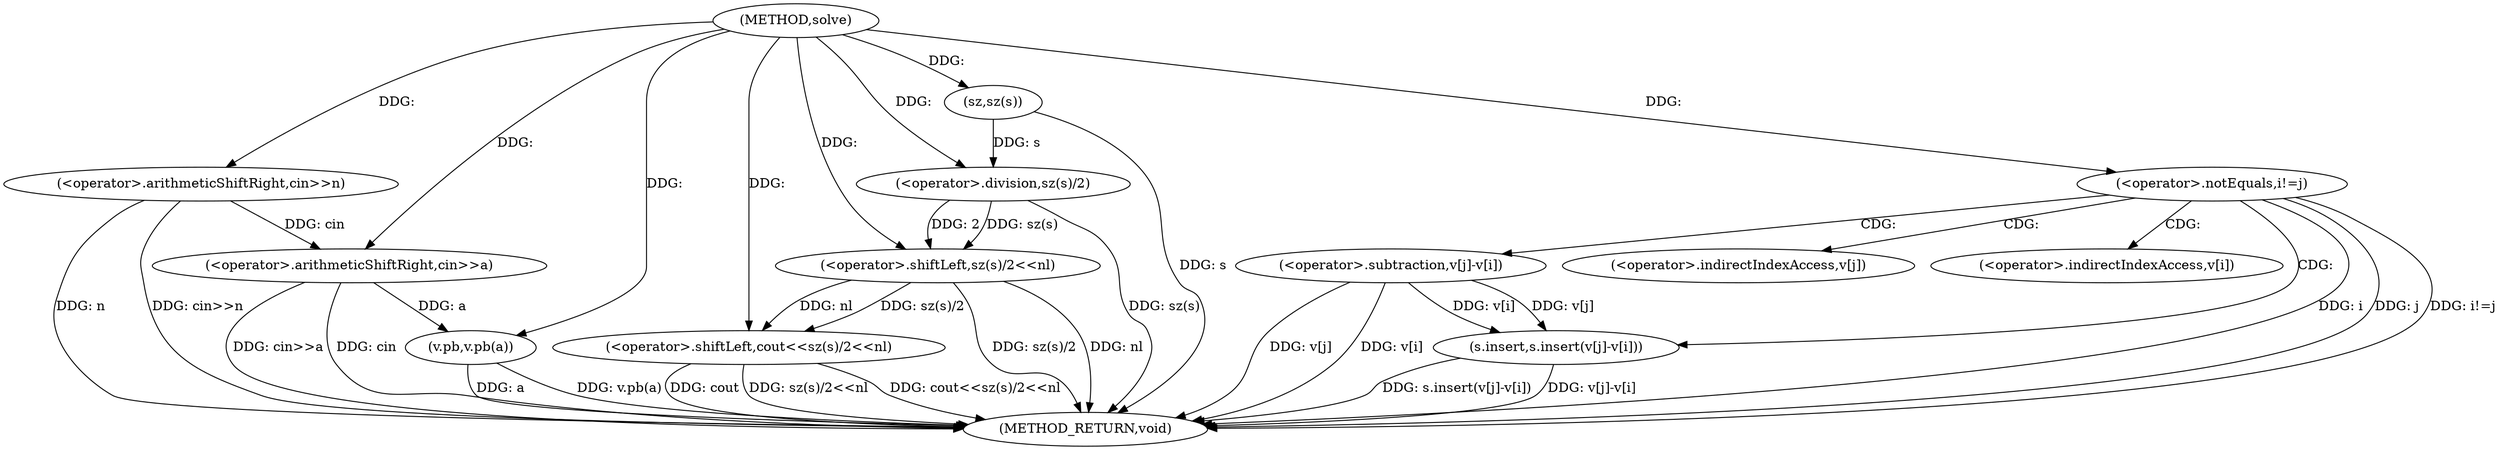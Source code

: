 digraph "solve" {  
"1000242" [label = "(METHOD,solve)" ]
"1000280" [label = "(METHOD_RETURN,void)" ]
"1000245" [label = "(<operator>.arithmeticShiftRight,cin>>n)" ]
"1000272" [label = "(<operator>.shiftLeft,cout<<sz(s)/2<<nl)" ]
"1000252" [label = "(<operator>.arithmeticShiftRight,cin>>a)" ]
"1000255" [label = "(v.pb,v.pb(a))" ]
"1000274" [label = "(<operator>.shiftLeft,sz(s)/2<<nl)" ]
"1000260" [label = "(<operator>.notEquals,i!=j)" ]
"1000275" [label = "(<operator>.division,sz(s)/2)" ]
"1000264" [label = "(s.insert,s.insert(v[j]-v[i]))" ]
"1000276" [label = "(sz,sz(s))" ]
"1000265" [label = "(<operator>.subtraction,v[j]-v[i])" ]
"1000266" [label = "(<operator>.indirectIndexAccess,v[j])" ]
"1000269" [label = "(<operator>.indirectIndexAccess,v[i])" ]
  "1000245" -> "1000280"  [ label = "DDG: n"] 
  "1000245" -> "1000280"  [ label = "DDG: cin>>n"] 
  "1000252" -> "1000280"  [ label = "DDG: cin"] 
  "1000252" -> "1000280"  [ label = "DDG: cin>>a"] 
  "1000255" -> "1000280"  [ label = "DDG: a"] 
  "1000255" -> "1000280"  [ label = "DDG: v.pb(a)"] 
  "1000260" -> "1000280"  [ label = "DDG: i"] 
  "1000260" -> "1000280"  [ label = "DDG: j"] 
  "1000260" -> "1000280"  [ label = "DDG: i!=j"] 
  "1000265" -> "1000280"  [ label = "DDG: v[j]"] 
  "1000265" -> "1000280"  [ label = "DDG: v[i]"] 
  "1000264" -> "1000280"  [ label = "DDG: v[j]-v[i]"] 
  "1000264" -> "1000280"  [ label = "DDG: s.insert(v[j]-v[i])"] 
  "1000276" -> "1000280"  [ label = "DDG: s"] 
  "1000275" -> "1000280"  [ label = "DDG: sz(s)"] 
  "1000274" -> "1000280"  [ label = "DDG: sz(s)/2"] 
  "1000272" -> "1000280"  [ label = "DDG: sz(s)/2<<nl"] 
  "1000272" -> "1000280"  [ label = "DDG: cout<<sz(s)/2<<nl"] 
  "1000272" -> "1000280"  [ label = "DDG: cout"] 
  "1000274" -> "1000280"  [ label = "DDG: nl"] 
  "1000242" -> "1000245"  [ label = "DDG: "] 
  "1000242" -> "1000272"  [ label = "DDG: "] 
  "1000274" -> "1000272"  [ label = "DDG: nl"] 
  "1000274" -> "1000272"  [ label = "DDG: sz(s)/2"] 
  "1000245" -> "1000252"  [ label = "DDG: cin"] 
  "1000242" -> "1000252"  [ label = "DDG: "] 
  "1000252" -> "1000255"  [ label = "DDG: a"] 
  "1000242" -> "1000255"  [ label = "DDG: "] 
  "1000275" -> "1000274"  [ label = "DDG: 2"] 
  "1000275" -> "1000274"  [ label = "DDG: sz(s)"] 
  "1000242" -> "1000274"  [ label = "DDG: "] 
  "1000276" -> "1000275"  [ label = "DDG: s"] 
  "1000242" -> "1000275"  [ label = "DDG: "] 
  "1000242" -> "1000260"  [ label = "DDG: "] 
  "1000242" -> "1000276"  [ label = "DDG: "] 
  "1000265" -> "1000264"  [ label = "DDG: v[i]"] 
  "1000265" -> "1000264"  [ label = "DDG: v[j]"] 
  "1000260" -> "1000269"  [ label = "CDG: "] 
  "1000260" -> "1000265"  [ label = "CDG: "] 
  "1000260" -> "1000266"  [ label = "CDG: "] 
  "1000260" -> "1000264"  [ label = "CDG: "] 
}
